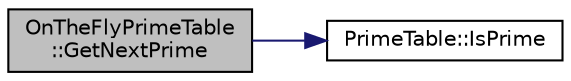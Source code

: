 digraph "OnTheFlyPrimeTable::GetNextPrime"
{
  edge [fontname="Helvetica",fontsize="10",labelfontname="Helvetica",labelfontsize="10"];
  node [fontname="Helvetica",fontsize="10",shape=record];
  rankdir="LR";
  Node0 [label="OnTheFlyPrimeTable\l::GetNextPrime",height=0.2,width=0.4,color="black", fillcolor="grey75", style="filled", fontcolor="black"];
  Node0 -> Node1 [color="midnightblue",fontsize="10",style="solid",fontname="Helvetica"];
  Node1 [label="PrimeTable::IsPrime",height=0.2,width=0.4,color="black", fillcolor="white", style="filled",URL="$d6/d8b/class_prime_table.html#a2ab9243364ded0c51541f641b2df362a"];
}
